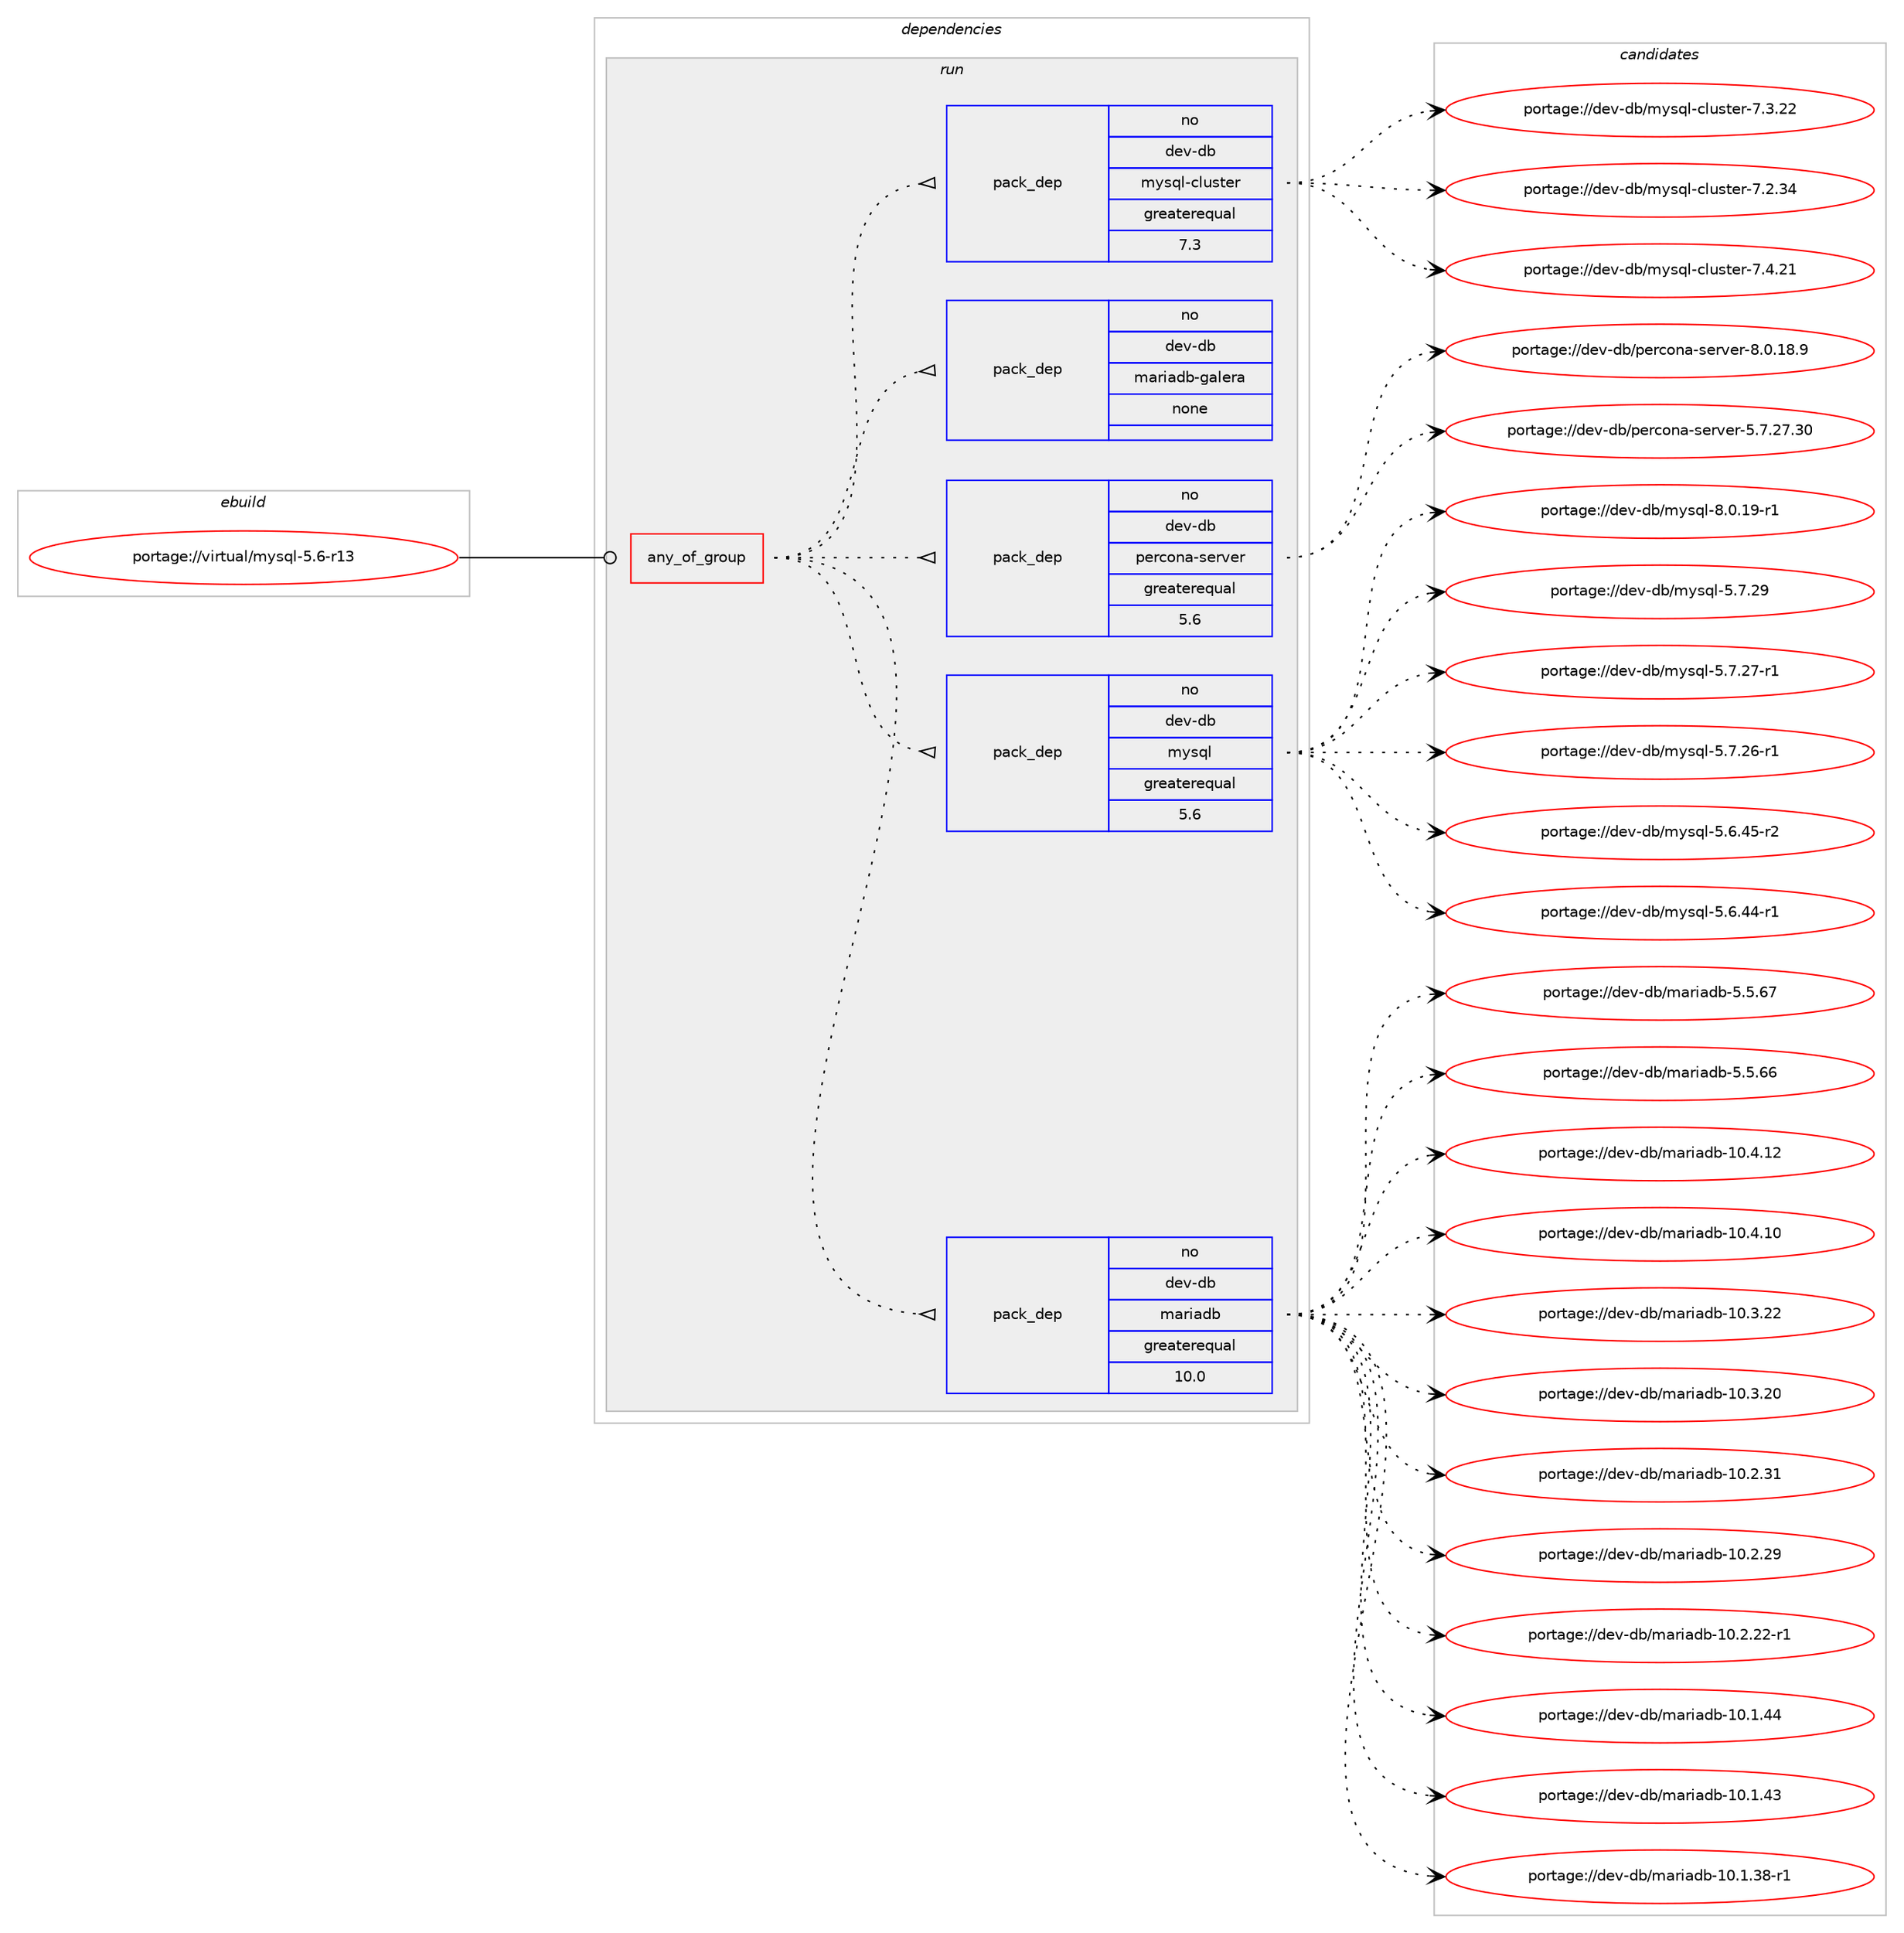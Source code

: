 digraph prolog {

# *************
# Graph options
# *************

newrank=true;
concentrate=true;
compound=true;
graph [rankdir=LR,fontname=Helvetica,fontsize=10,ranksep=1.5];#, ranksep=2.5, nodesep=0.2];
edge  [arrowhead=vee];
node  [fontname=Helvetica,fontsize=10];

# **********
# The ebuild
# **********

subgraph cluster_leftcol {
color=gray;
rank=same;
label=<<i>ebuild</i>>;
id [label="portage://virtual/mysql-5.6-r13", color=red, width=4, href="../virtual/mysql-5.6-r13.svg"];
}

# ****************
# The dependencies
# ****************

subgraph cluster_midcol {
color=gray;
label=<<i>dependencies</i>>;
subgraph cluster_compile {
fillcolor="#eeeeee";
style=filled;
label=<<i>compile</i>>;
}
subgraph cluster_compileandrun {
fillcolor="#eeeeee";
style=filled;
label=<<i>compile and run</i>>;
}
subgraph cluster_run {
fillcolor="#eeeeee";
style=filled;
label=<<i>run</i>>;
subgraph any483 {
dependency20592 [label=<<TABLE BORDER="0" CELLBORDER="1" CELLSPACING="0" CELLPADDING="4"><TR><TD CELLPADDING="10">any_of_group</TD></TR></TABLE>>, shape=none, color=red];subgraph pack17072 {
dependency20593 [label=<<TABLE BORDER="0" CELLBORDER="1" CELLSPACING="0" CELLPADDING="4" WIDTH="220"><TR><TD ROWSPAN="6" CELLPADDING="30">pack_dep</TD></TR><TR><TD WIDTH="110">no</TD></TR><TR><TD>dev-db</TD></TR><TR><TD>mariadb</TD></TR><TR><TD>greaterequal</TD></TR><TR><TD>10.0</TD></TR></TABLE>>, shape=none, color=blue];
}
dependency20592:e -> dependency20593:w [weight=20,style="dotted",arrowhead="oinv"];
subgraph pack17073 {
dependency20594 [label=<<TABLE BORDER="0" CELLBORDER="1" CELLSPACING="0" CELLPADDING="4" WIDTH="220"><TR><TD ROWSPAN="6" CELLPADDING="30">pack_dep</TD></TR><TR><TD WIDTH="110">no</TD></TR><TR><TD>dev-db</TD></TR><TR><TD>mysql</TD></TR><TR><TD>greaterequal</TD></TR><TR><TD>5.6</TD></TR></TABLE>>, shape=none, color=blue];
}
dependency20592:e -> dependency20594:w [weight=20,style="dotted",arrowhead="oinv"];
subgraph pack17074 {
dependency20595 [label=<<TABLE BORDER="0" CELLBORDER="1" CELLSPACING="0" CELLPADDING="4" WIDTH="220"><TR><TD ROWSPAN="6" CELLPADDING="30">pack_dep</TD></TR><TR><TD WIDTH="110">no</TD></TR><TR><TD>dev-db</TD></TR><TR><TD>percona-server</TD></TR><TR><TD>greaterequal</TD></TR><TR><TD>5.6</TD></TR></TABLE>>, shape=none, color=blue];
}
dependency20592:e -> dependency20595:w [weight=20,style="dotted",arrowhead="oinv"];
subgraph pack17075 {
dependency20596 [label=<<TABLE BORDER="0" CELLBORDER="1" CELLSPACING="0" CELLPADDING="4" WIDTH="220"><TR><TD ROWSPAN="6" CELLPADDING="30">pack_dep</TD></TR><TR><TD WIDTH="110">no</TD></TR><TR><TD>dev-db</TD></TR><TR><TD>mariadb-galera</TD></TR><TR><TD>none</TD></TR><TR><TD></TD></TR></TABLE>>, shape=none, color=blue];
}
dependency20592:e -> dependency20596:w [weight=20,style="dotted",arrowhead="oinv"];
subgraph pack17076 {
dependency20597 [label=<<TABLE BORDER="0" CELLBORDER="1" CELLSPACING="0" CELLPADDING="4" WIDTH="220"><TR><TD ROWSPAN="6" CELLPADDING="30">pack_dep</TD></TR><TR><TD WIDTH="110">no</TD></TR><TR><TD>dev-db</TD></TR><TR><TD>mysql-cluster</TD></TR><TR><TD>greaterequal</TD></TR><TR><TD>7.3</TD></TR></TABLE>>, shape=none, color=blue];
}
dependency20592:e -> dependency20597:w [weight=20,style="dotted",arrowhead="oinv"];
}
id:e -> dependency20592:w [weight=20,style="solid",arrowhead="odot"];
}
}

# **************
# The candidates
# **************

subgraph cluster_choices {
rank=same;
color=gray;
label=<<i>candidates</i>>;

subgraph choice17072 {
color=black;
nodesep=1;
choice10010111845100984710997114105971009845534653465455 [label="portage://dev-db/mariadb-5.5.67", color=red, width=4,href="../dev-db/mariadb-5.5.67.svg"];
choice10010111845100984710997114105971009845534653465454 [label="portage://dev-db/mariadb-5.5.66", color=red, width=4,href="../dev-db/mariadb-5.5.66.svg"];
choice1001011184510098471099711410597100984549484652464950 [label="portage://dev-db/mariadb-10.4.12", color=red, width=4,href="../dev-db/mariadb-10.4.12.svg"];
choice1001011184510098471099711410597100984549484652464948 [label="portage://dev-db/mariadb-10.4.10", color=red, width=4,href="../dev-db/mariadb-10.4.10.svg"];
choice1001011184510098471099711410597100984549484651465050 [label="portage://dev-db/mariadb-10.3.22", color=red, width=4,href="../dev-db/mariadb-10.3.22.svg"];
choice1001011184510098471099711410597100984549484651465048 [label="portage://dev-db/mariadb-10.3.20", color=red, width=4,href="../dev-db/mariadb-10.3.20.svg"];
choice1001011184510098471099711410597100984549484650465149 [label="portage://dev-db/mariadb-10.2.31", color=red, width=4,href="../dev-db/mariadb-10.2.31.svg"];
choice1001011184510098471099711410597100984549484650465057 [label="portage://dev-db/mariadb-10.2.29", color=red, width=4,href="../dev-db/mariadb-10.2.29.svg"];
choice10010111845100984710997114105971009845494846504650504511449 [label="portage://dev-db/mariadb-10.2.22-r1", color=red, width=4,href="../dev-db/mariadb-10.2.22-r1.svg"];
choice1001011184510098471099711410597100984549484649465252 [label="portage://dev-db/mariadb-10.1.44", color=red, width=4,href="../dev-db/mariadb-10.1.44.svg"];
choice1001011184510098471099711410597100984549484649465251 [label="portage://dev-db/mariadb-10.1.43", color=red, width=4,href="../dev-db/mariadb-10.1.43.svg"];
choice10010111845100984710997114105971009845494846494651564511449 [label="portage://dev-db/mariadb-10.1.38-r1", color=red, width=4,href="../dev-db/mariadb-10.1.38-r1.svg"];
dependency20593:e -> choice10010111845100984710997114105971009845534653465455:w [style=dotted,weight="100"];
dependency20593:e -> choice10010111845100984710997114105971009845534653465454:w [style=dotted,weight="100"];
dependency20593:e -> choice1001011184510098471099711410597100984549484652464950:w [style=dotted,weight="100"];
dependency20593:e -> choice1001011184510098471099711410597100984549484652464948:w [style=dotted,weight="100"];
dependency20593:e -> choice1001011184510098471099711410597100984549484651465050:w [style=dotted,weight="100"];
dependency20593:e -> choice1001011184510098471099711410597100984549484651465048:w [style=dotted,weight="100"];
dependency20593:e -> choice1001011184510098471099711410597100984549484650465149:w [style=dotted,weight="100"];
dependency20593:e -> choice1001011184510098471099711410597100984549484650465057:w [style=dotted,weight="100"];
dependency20593:e -> choice10010111845100984710997114105971009845494846504650504511449:w [style=dotted,weight="100"];
dependency20593:e -> choice1001011184510098471099711410597100984549484649465252:w [style=dotted,weight="100"];
dependency20593:e -> choice1001011184510098471099711410597100984549484649465251:w [style=dotted,weight="100"];
dependency20593:e -> choice10010111845100984710997114105971009845494846494651564511449:w [style=dotted,weight="100"];
}
subgraph choice17073 {
color=black;
nodesep=1;
choice100101118451009847109121115113108455646484649574511449 [label="portage://dev-db/mysql-8.0.19-r1", color=red, width=4,href="../dev-db/mysql-8.0.19-r1.svg"];
choice10010111845100984710912111511310845534655465057 [label="portage://dev-db/mysql-5.7.29", color=red, width=4,href="../dev-db/mysql-5.7.29.svg"];
choice100101118451009847109121115113108455346554650554511449 [label="portage://dev-db/mysql-5.7.27-r1", color=red, width=4,href="../dev-db/mysql-5.7.27-r1.svg"];
choice100101118451009847109121115113108455346554650544511449 [label="portage://dev-db/mysql-5.7.26-r1", color=red, width=4,href="../dev-db/mysql-5.7.26-r1.svg"];
choice100101118451009847109121115113108455346544652534511450 [label="portage://dev-db/mysql-5.6.45-r2", color=red, width=4,href="../dev-db/mysql-5.6.45-r2.svg"];
choice100101118451009847109121115113108455346544652524511449 [label="portage://dev-db/mysql-5.6.44-r1", color=red, width=4,href="../dev-db/mysql-5.6.44-r1.svg"];
dependency20594:e -> choice100101118451009847109121115113108455646484649574511449:w [style=dotted,weight="100"];
dependency20594:e -> choice10010111845100984710912111511310845534655465057:w [style=dotted,weight="100"];
dependency20594:e -> choice100101118451009847109121115113108455346554650554511449:w [style=dotted,weight="100"];
dependency20594:e -> choice100101118451009847109121115113108455346554650544511449:w [style=dotted,weight="100"];
dependency20594:e -> choice100101118451009847109121115113108455346544652534511450:w [style=dotted,weight="100"];
dependency20594:e -> choice100101118451009847109121115113108455346544652524511449:w [style=dotted,weight="100"];
}
subgraph choice17074 {
color=black;
nodesep=1;
choice100101118451009847112101114991111109745115101114118101114455646484649564657 [label="portage://dev-db/percona-server-8.0.18.9", color=red, width=4,href="../dev-db/percona-server-8.0.18.9.svg"];
choice10010111845100984711210111499111110974511510111411810111445534655465055465148 [label="portage://dev-db/percona-server-5.7.27.30", color=red, width=4,href="../dev-db/percona-server-5.7.27.30.svg"];
dependency20595:e -> choice100101118451009847112101114991111109745115101114118101114455646484649564657:w [style=dotted,weight="100"];
dependency20595:e -> choice10010111845100984711210111499111110974511510111411810111445534655465055465148:w [style=dotted,weight="100"];
}
subgraph choice17075 {
color=black;
nodesep=1;
}
subgraph choice17076 {
color=black;
nodesep=1;
choice100101118451009847109121115113108459910811711511610111445554652465049 [label="portage://dev-db/mysql-cluster-7.4.21", color=red, width=4,href="../dev-db/mysql-cluster-7.4.21.svg"];
choice100101118451009847109121115113108459910811711511610111445554651465050 [label="portage://dev-db/mysql-cluster-7.3.22", color=red, width=4,href="../dev-db/mysql-cluster-7.3.22.svg"];
choice100101118451009847109121115113108459910811711511610111445554650465152 [label="portage://dev-db/mysql-cluster-7.2.34", color=red, width=4,href="../dev-db/mysql-cluster-7.2.34.svg"];
dependency20597:e -> choice100101118451009847109121115113108459910811711511610111445554652465049:w [style=dotted,weight="100"];
dependency20597:e -> choice100101118451009847109121115113108459910811711511610111445554651465050:w [style=dotted,weight="100"];
dependency20597:e -> choice100101118451009847109121115113108459910811711511610111445554650465152:w [style=dotted,weight="100"];
}
}

}
